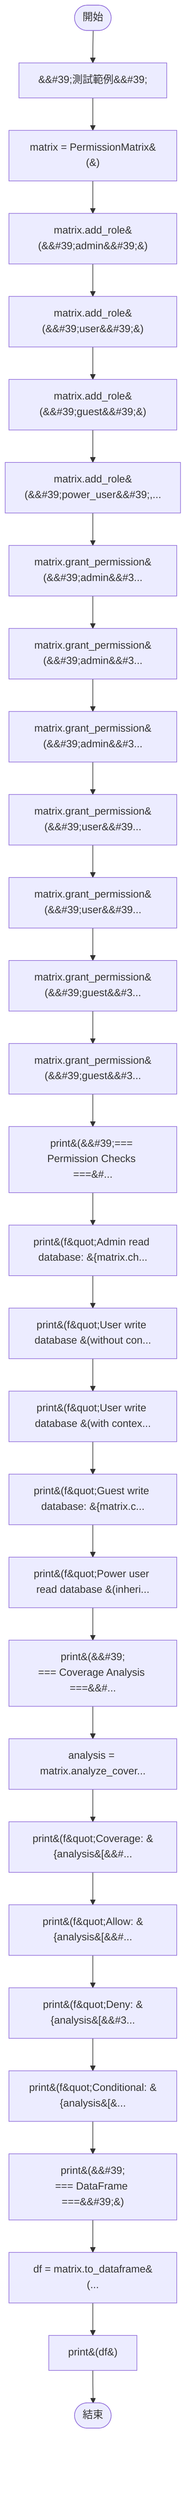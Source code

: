 flowchart TB
    n1([開始])
    n2([結束])
    n3[&amp;&#35;39;測試範例&amp;&#35;39;]
    n4[matrix = PermissionMatrix&#40;&#41;]
    n5[matrix.add_role&#40;&amp;&#35;39;admin&amp;&#35;39;&#41;]
    n6[matrix.add_role&#40;&amp;&#35;39;user&amp;&#35;39;&#41;]
    n7[matrix.add_role&#40;&amp;&#35;39;guest&amp;&#35;39;&#41;]
    n8[matrix.add_role&#40;&amp;&#35;39;power_user&amp;&#35;39;,...]
    n9[matrix.grant_permission&#40;&amp;&#35;39;admin&amp;&#35;3...]
    n10[matrix.grant_permission&#40;&amp;&#35;39;admin&amp;&#35;3...]
    n11[matrix.grant_permission&#40;&amp;&#35;39;admin&amp;&#35;3...]
    n12[matrix.grant_permission&#40;&amp;&#35;39;user&amp;&#35;39...]
    n13[matrix.grant_permission&#40;&amp;&#35;39;user&amp;&#35;39...]
    n14[matrix.grant_permission&#40;&amp;&#35;39;guest&amp;&#35;3...]
    n15[matrix.grant_permission&#40;&amp;&#35;39;guest&amp;&#35;3...]
    n16[print&#40;&amp;&#35;39;=== Permission Checks ===&amp;&#35...]
    n17[print&#40;f&amp;quot;Admin read database: &#123;matrix.ch...]
    n18[print&#40;f&amp;quot;User write database &#40;without con...]
    n19[print&#40;f&amp;quot;User write database &#40;with contex...]
    n20[print&#40;f&amp;quot;Guest write database: &#123;matrix.c...]
    n21[print&#40;f&amp;quot;Power user read database &#40;inheri...]
    n22[print&#40;&amp;&#35;39;\n=== Coverage Analysis ===&amp;&#...]
    n23[analysis = matrix.analyze_cover...]
    n24[print&#40;f&amp;quot;Coverage: &#123;analysis&#91;&amp;&#...]
    n25[print&#40;f&amp;quot;Allow: &#123;analysis&#91;&amp;&#35;...]
    n26[print&#40;f&amp;quot;Deny: &#123;analysis&#91;&amp;&#35;3...]
    n27[print&#40;f&amp;quot;Conditional: &#123;analysis&#91;&amp...]
    n28[print&#40;&amp;&#35;39;\n=== DataFrame ===&amp;&#35;39;&#41;]
    n29[df = matrix.to_dataframe&#40;...]
    n30[print&#40;df&#41;]
    n1 --> n3
    n3 --> n4
    n4 --> n5
    n5 --> n6
    n6 --> n7
    n7 --> n8
    n8 --> n9
    n9 --> n10
    n10 --> n11
    n11 --> n12
    n12 --> n13
    n13 --> n14
    n14 --> n15
    n15 --> n16
    n16 --> n17
    n17 --> n18
    n18 --> n19
    n19 --> n20
    n20 --> n21
    n21 --> n22
    n22 --> n23
    n23 --> n24
    n24 --> n25
    n25 --> n26
    n26 --> n27
    n27 --> n28
    n28 --> n29
    n29 --> n30
    n30 --> n2